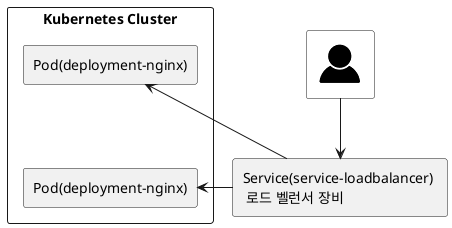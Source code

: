 @startuml

!include <tupadr3/common>
!include <tupadr3/govicons/user>

GOV_USER(user) #White


rectangle "Service(service-loadbalancer) \n 로드 벨런서 장비" as s {

}

rectangle "Kubernetes Cluster" {
	rectangle "Pod(deployment-nginx)" as d1 {

	}
	rectangle "Pod(deployment-nginx)" as d2 {

	}

	d1 -[hidden]d- d2
}

s -l-> d1
s -l-> d2
user -d-> s


@enduml